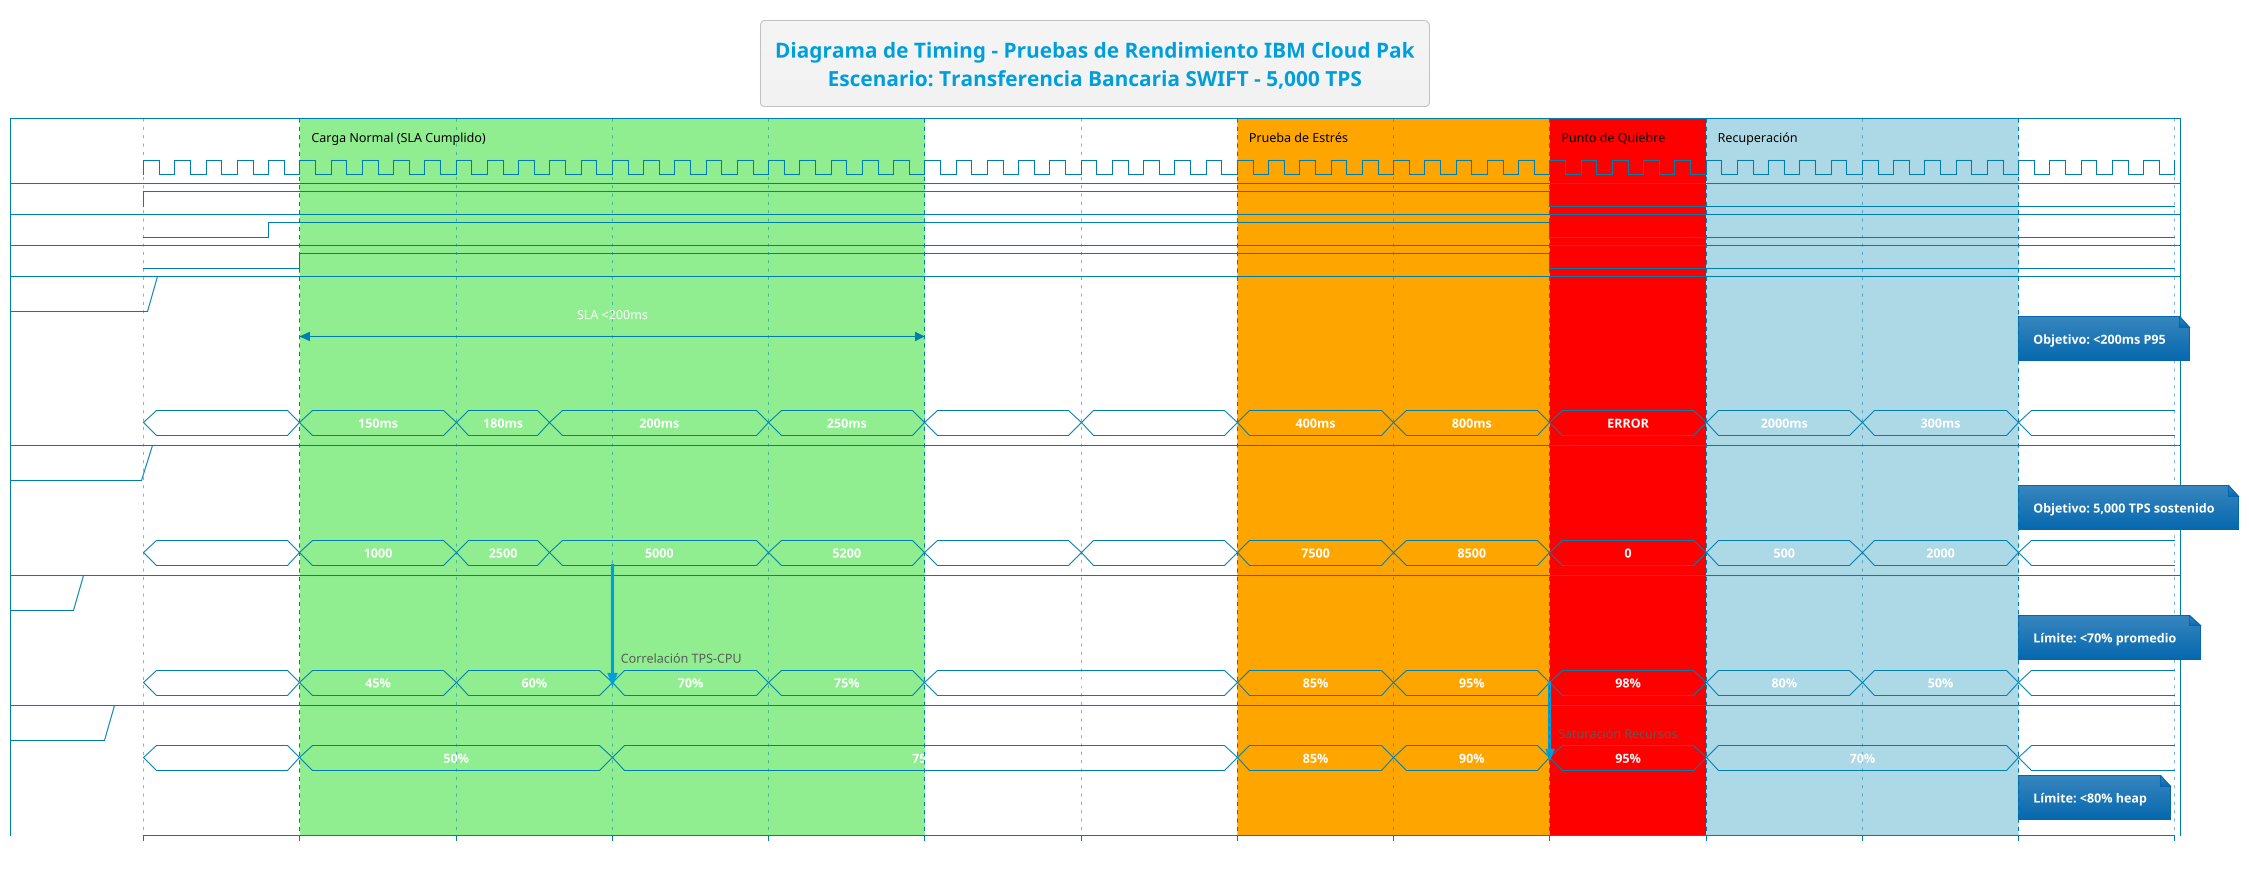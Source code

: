 @startuml timing-pruebas-rendimiento-ibm
!theme bluegray
scale 5 as 150 pixels
title Diagrama de Timing - Pruebas de Rendimiento IBM Cloud Pak\nEscenario: Transferencia Bancaria SWIFT - 5,000 TPS

clock reloj with period 1
binary "Carga Activa" as carga
binary "Base de Datos" as bd
binary "Validación SWIFT" as swift
concise "Tiempo Respuesta" as respuesta
concise "Throughput (TPS)" as tps
concise "CPU %" as cpu
concise "Memoria %" as memoria

@0 as :inicio_warmup
@5 as :inicio_carga_normal
@15 as :pico_carga
@25 as :fin_pico
@35 as :inicio_stress
@45 as :punto_quiebre
@50 as :inicio_recovery
@60 as :fin_prueba

@0
carga is low
bd is low
swift is low
respuesta is "0ms"
tps is "0"
cpu is "20%"
memoria is "30%"

@:inicio_warmup
carga is high
respuesta is "50ms"
tps is "100"

@:inicio_carga_normal-1
bd is high
@:inicio_carga_normal
swift is high
respuesta is "150ms"
tps is "1000"
cpu is "45%"
memoria is "50%"

@10
respuesta is "180ms"
tps is "2500"
cpu is "60%"

@:pico_carga-2
respuesta is "200ms"
tps is "5000"
@:pico_carga
cpu is "70%"
memoria is "75%"

@20
respuesta is "250ms"
tps is "5200"
cpu is "75%"

@:fin_pico
respuesta is "220ms"
tps is "5000"
cpu is "70%"

@30
respuesta is "200ms"
tps is "4800"

@:inicio_stress
respuesta is "400ms"
tps is "7500"
cpu is "85%"
memoria is "85%"

@40
respuesta is "800ms"
tps is "8500"
cpu is "95%"
memoria is "90%"

@:punto_quiebre
carga is low
bd is low
swift is low
respuesta is "ERROR"
tps is "0"
cpu is "98%"
memoria is "95%"

@:inicio_recovery
respuesta is "2000ms"
tps is "500"
cpu is "80%"
memoria is "70%"

@55
respuesta is "300ms"
tps is "2000"
cpu is "50%"

@:fin_prueba
respuesta is "150ms"
tps is "1000"
cpu is "40%"
memoria is "45%"

highlight :inicio_carga_normal to :fin_pico #LightGreen:Carga Normal (SLA Cumplido)
highlight :inicio_stress to :punto_quiebre #Orange:Prueba de Estrés
highlight :punto_quiebre to :inicio_recovery #Red:Punto de Quiebre
highlight :inicio_recovery to :fin_prueba #LightBlue:Recuperación

respuesta@:inicio_carga_normal <-> @:fin_pico : SLA <200ms
tps@:pico_carga -> cpu@:pico_carga : Correlación TPS-CPU
cpu@:punto_quiebre -> memoria@:punto_quiebre : Saturación Recursos

note top of respuesta : Objetivo: <200ms P95
note top of tps : Objetivo: 5,000 TPS sostenido
note top of cpu : Límite: <70% promedio
note bottom of memoria : Límite: <80% heap

@enduml